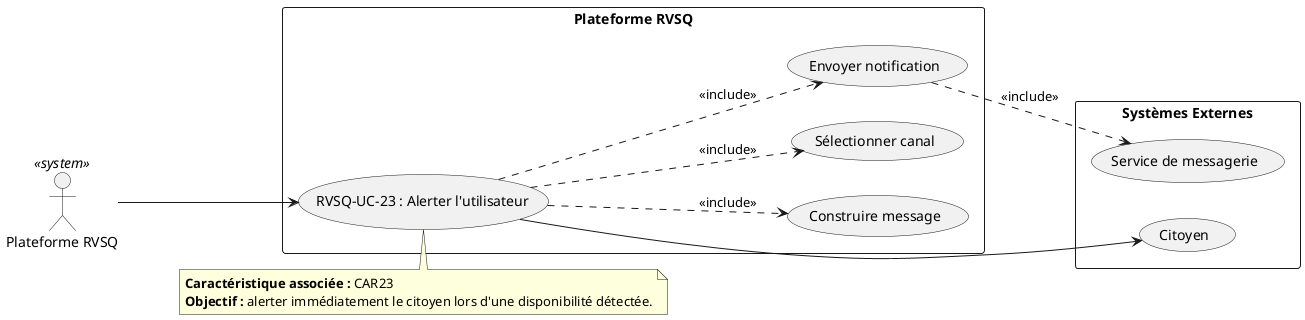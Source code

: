 @startuml RVSQ-UC-23_Alerter_Utilisateur_Disponibilite
left to right direction

actor "Plateforme RVSQ" as RVSQActor <<system>>

rectangle "Plateforme RVSQ" {
  usecase "RVSQ-UC-23 : Alerter l'utilisateur" as UC23
  usecase "Construire message" as UC23_A
  usecase "Sélectionner canal" as UC23_B
  usecase "Envoyer notification" as UC23_C
}

rectangle "Systèmes Externes" {
  usecase "Citoyen" as Citoyen
  usecase "Service de messagerie" as MSG
}

RVSQActor --> UC23
UC23 ..> UC23_A : <<include>>
UC23 ..> UC23_B : <<include>>
UC23 ..> UC23_C : <<include>>
UC23_C ..> MSG : <<include>>
UC23 --> Citoyen

note top of UC23
  **Caractéristique associée :** CAR23  
  **Objectif :** alerter immédiatement le citoyen lors d'une disponibilité détectée.
end note
@enduml

